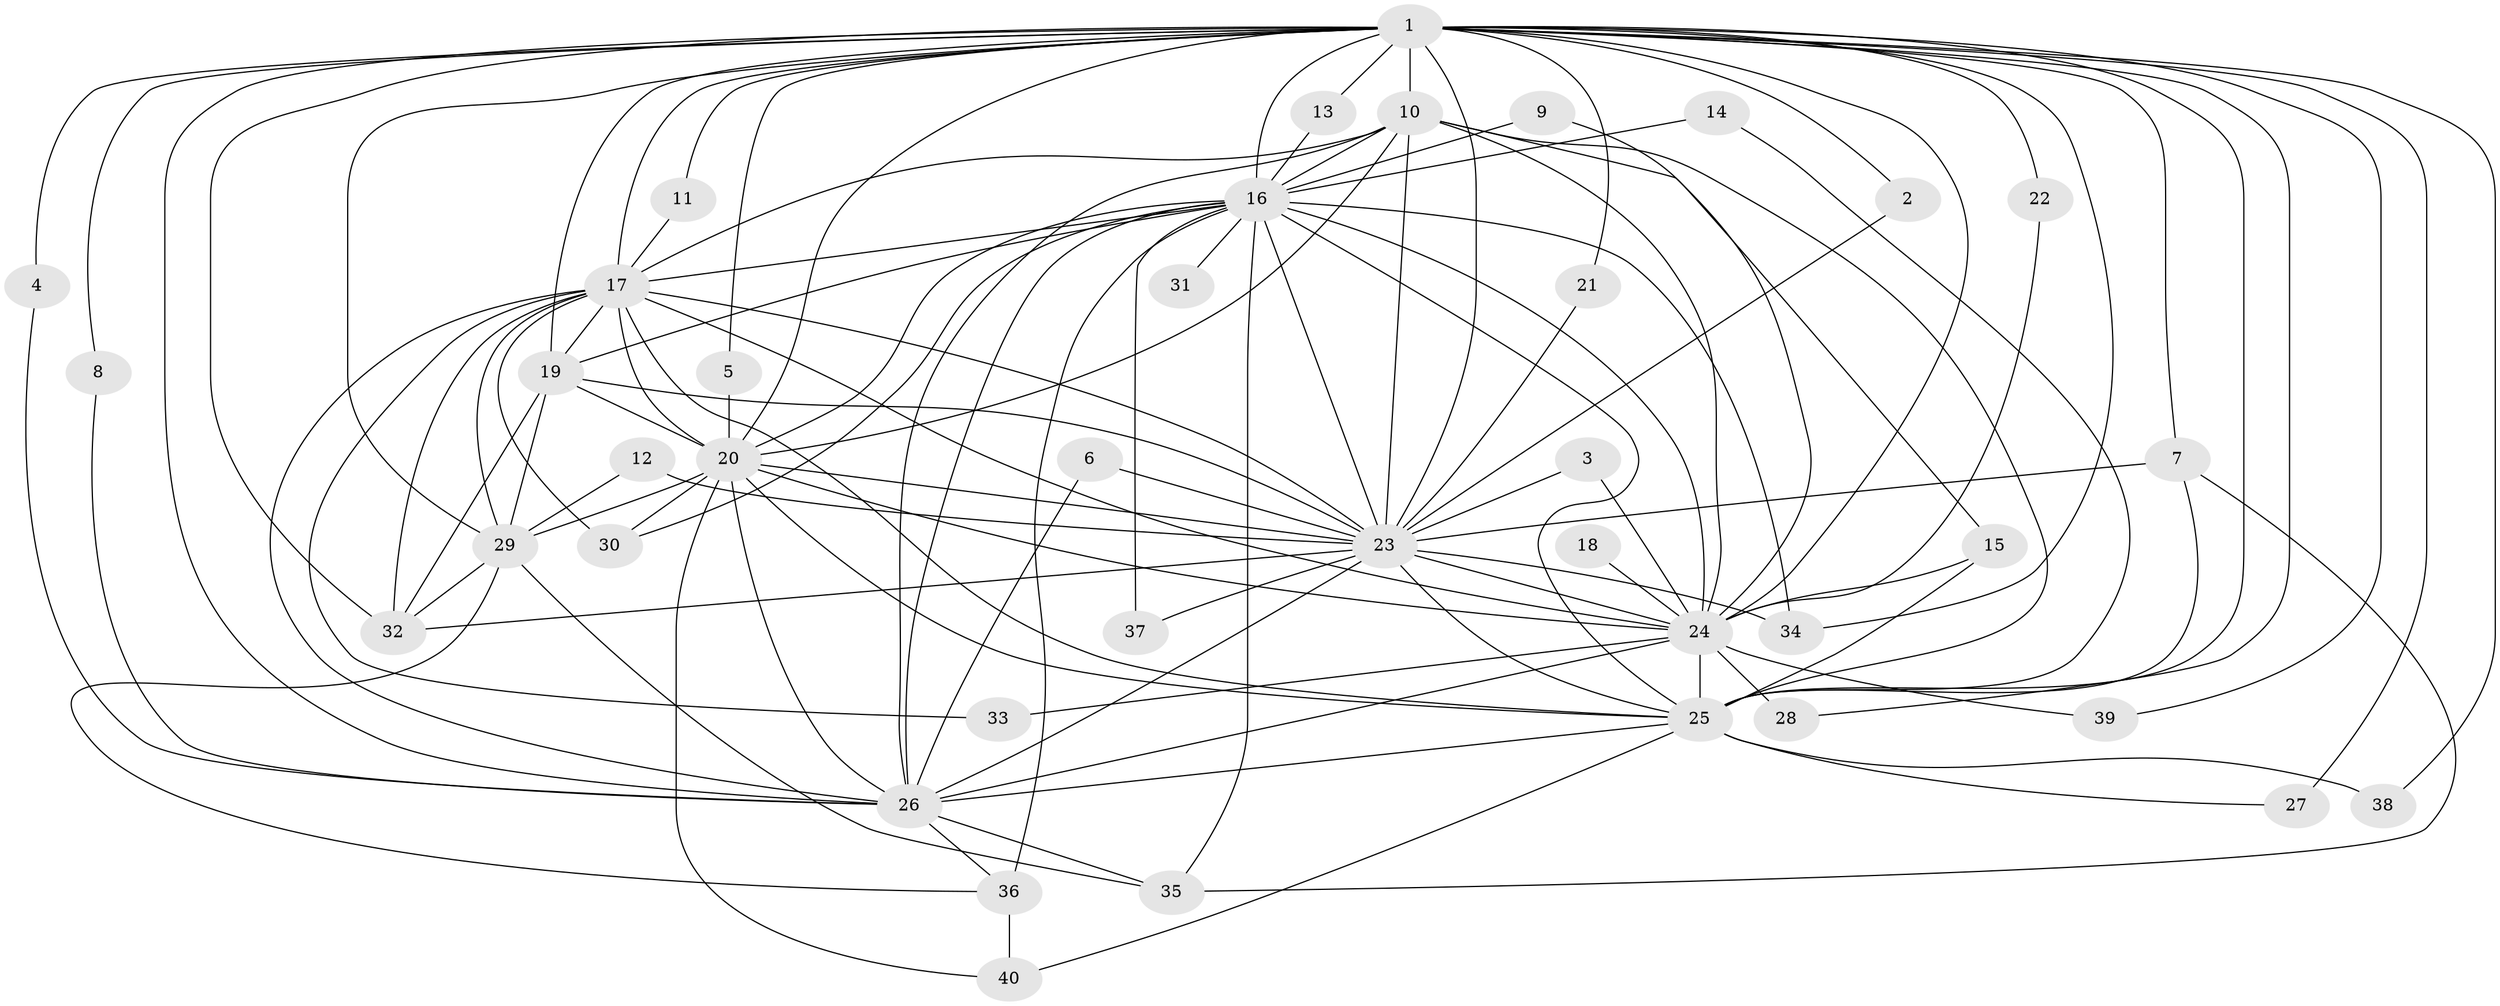 // original degree distribution, {15: 0.02531645569620253, 26: 0.012658227848101266, 16: 0.02531645569620253, 25: 0.012658227848101266, 24: 0.012658227848101266, 17: 0.012658227848101266, 10: 0.012658227848101266, 21: 0.012658227848101266, 3: 0.20253164556962025, 4: 0.0759493670886076, 2: 0.5443037974683544, 5: 0.02531645569620253, 6: 0.012658227848101266, 7: 0.012658227848101266}
// Generated by graph-tools (version 1.1) at 2025/25/03/09/25 03:25:48]
// undirected, 40 vertices, 112 edges
graph export_dot {
graph [start="1"]
  node [color=gray90,style=filled];
  1;
  2;
  3;
  4;
  5;
  6;
  7;
  8;
  9;
  10;
  11;
  12;
  13;
  14;
  15;
  16;
  17;
  18;
  19;
  20;
  21;
  22;
  23;
  24;
  25;
  26;
  27;
  28;
  29;
  30;
  31;
  32;
  33;
  34;
  35;
  36;
  37;
  38;
  39;
  40;
  1 -- 2 [weight=1.0];
  1 -- 4 [weight=1.0];
  1 -- 5 [weight=1.0];
  1 -- 7 [weight=1.0];
  1 -- 8 [weight=1.0];
  1 -- 10 [weight=3.0];
  1 -- 11 [weight=1.0];
  1 -- 13 [weight=1.0];
  1 -- 16 [weight=3.0];
  1 -- 17 [weight=3.0];
  1 -- 19 [weight=1.0];
  1 -- 20 [weight=2.0];
  1 -- 21 [weight=1.0];
  1 -- 22 [weight=1.0];
  1 -- 23 [weight=2.0];
  1 -- 24 [weight=3.0];
  1 -- 25 [weight=3.0];
  1 -- 26 [weight=2.0];
  1 -- 27 [weight=2.0];
  1 -- 28 [weight=1.0];
  1 -- 29 [weight=1.0];
  1 -- 32 [weight=1.0];
  1 -- 34 [weight=1.0];
  1 -- 38 [weight=1.0];
  1 -- 39 [weight=1.0];
  2 -- 23 [weight=1.0];
  3 -- 23 [weight=1.0];
  3 -- 24 [weight=1.0];
  4 -- 26 [weight=1.0];
  5 -- 20 [weight=1.0];
  6 -- 23 [weight=1.0];
  6 -- 26 [weight=1.0];
  7 -- 23 [weight=1.0];
  7 -- 25 [weight=1.0];
  7 -- 35 [weight=1.0];
  8 -- 26 [weight=1.0];
  9 -- 16 [weight=1.0];
  9 -- 24 [weight=1.0];
  10 -- 15 [weight=1.0];
  10 -- 16 [weight=2.0];
  10 -- 17 [weight=1.0];
  10 -- 20 [weight=1.0];
  10 -- 23 [weight=2.0];
  10 -- 24 [weight=1.0];
  10 -- 25 [weight=1.0];
  10 -- 26 [weight=1.0];
  11 -- 17 [weight=1.0];
  12 -- 23 [weight=1.0];
  12 -- 29 [weight=1.0];
  13 -- 16 [weight=1.0];
  14 -- 16 [weight=1.0];
  14 -- 25 [weight=1.0];
  15 -- 24 [weight=2.0];
  15 -- 25 [weight=1.0];
  16 -- 17 [weight=1.0];
  16 -- 19 [weight=1.0];
  16 -- 20 [weight=2.0];
  16 -- 23 [weight=1.0];
  16 -- 24 [weight=2.0];
  16 -- 25 [weight=2.0];
  16 -- 26 [weight=1.0];
  16 -- 30 [weight=1.0];
  16 -- 31 [weight=1.0];
  16 -- 34 [weight=1.0];
  16 -- 35 [weight=1.0];
  16 -- 36 [weight=2.0];
  16 -- 37 [weight=1.0];
  17 -- 19 [weight=1.0];
  17 -- 20 [weight=1.0];
  17 -- 23 [weight=2.0];
  17 -- 24 [weight=2.0];
  17 -- 25 [weight=1.0];
  17 -- 26 [weight=2.0];
  17 -- 29 [weight=1.0];
  17 -- 30 [weight=1.0];
  17 -- 32 [weight=1.0];
  17 -- 33 [weight=1.0];
  18 -- 24 [weight=2.0];
  19 -- 20 [weight=1.0];
  19 -- 23 [weight=1.0];
  19 -- 29 [weight=1.0];
  19 -- 32 [weight=1.0];
  20 -- 23 [weight=1.0];
  20 -- 24 [weight=1.0];
  20 -- 25 [weight=2.0];
  20 -- 26 [weight=1.0];
  20 -- 29 [weight=1.0];
  20 -- 30 [weight=1.0];
  20 -- 40 [weight=1.0];
  21 -- 23 [weight=1.0];
  22 -- 24 [weight=1.0];
  23 -- 24 [weight=1.0];
  23 -- 25 [weight=1.0];
  23 -- 26 [weight=1.0];
  23 -- 32 [weight=1.0];
  23 -- 34 [weight=1.0];
  23 -- 37 [weight=1.0];
  24 -- 25 [weight=1.0];
  24 -- 26 [weight=4.0];
  24 -- 28 [weight=2.0];
  24 -- 33 [weight=1.0];
  24 -- 39 [weight=1.0];
  25 -- 26 [weight=1.0];
  25 -- 27 [weight=1.0];
  25 -- 38 [weight=1.0];
  25 -- 40 [weight=1.0];
  26 -- 35 [weight=1.0];
  26 -- 36 [weight=1.0];
  29 -- 32 [weight=1.0];
  29 -- 35 [weight=1.0];
  29 -- 36 [weight=1.0];
  36 -- 40 [weight=1.0];
}
